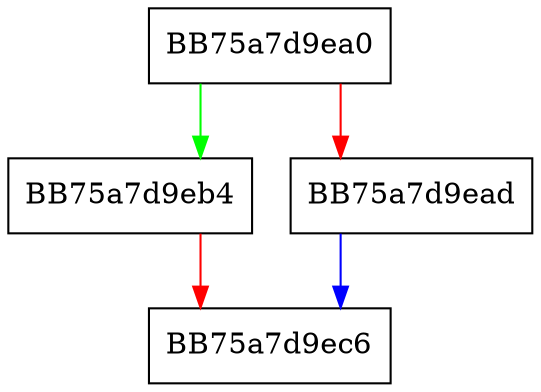digraph DfspGetFileCreationTime {
  node [shape="box"];
  graph [splines=ortho];
  BB75a7d9ea0 -> BB75a7d9eb4 [color="green"];
  BB75a7d9ea0 -> BB75a7d9ead [color="red"];
  BB75a7d9ead -> BB75a7d9ec6 [color="blue"];
  BB75a7d9eb4 -> BB75a7d9ec6 [color="red"];
}